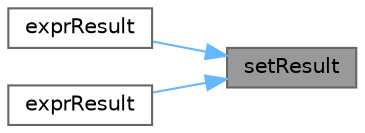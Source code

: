 digraph "setResult"
{
 // LATEX_PDF_SIZE
  bgcolor="transparent";
  edge [fontname=Helvetica,fontsize=10,labelfontname=Helvetica,labelfontsize=10];
  node [fontname=Helvetica,fontsize=10,shape=box,height=0.2,width=0.4];
  rankdir="RL";
  Node1 [id="Node000001",label="setResult",height=0.2,width=0.4,color="gray40", fillcolor="grey60", style="filled", fontcolor="black",tooltip=" "];
  Node1 -> Node2 [id="edge1_Node000001_Node000002",dir="back",color="steelblue1",style="solid",tooltip=" "];
  Node2 [id="Node000002",label="exprResult",height=0.2,width=0.4,color="grey40", fillcolor="white", style="filled",URL="$classFoam_1_1expressions_1_1exprResult.html#a54581916d63eb77d71ccac83d04283c8",tooltip=" "];
  Node1 -> Node3 [id="edge2_Node000001_Node000003",dir="back",color="steelblue1",style="solid",tooltip=" "];
  Node3 [id="Node000003",label="exprResult",height=0.2,width=0.4,color="grey40", fillcolor="white", style="filled",URL="$classFoam_1_1expressions_1_1exprResult.html#a177764c257d2d187ad2e869a4d6648ad",tooltip=" "];
}
